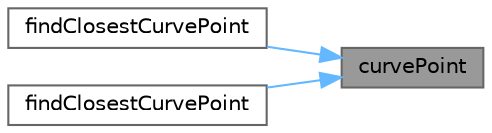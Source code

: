 digraph "curvePoint"
{
 // LATEX_PDF_SIZE
  bgcolor="transparent";
  edge [fontname=Helvetica,fontsize=10,labelfontname=Helvetica,labelfontsize=10];
  node [fontname=Helvetica,fontsize=10,shape=box,height=0.2,width=0.4];
  rankdir="RL";
  Node1 [id="Node000001",label="curvePoint",height=0.2,width=0.4,color="gray40", fillcolor="grey60", style="filled", fontcolor="black",tooltip=" "];
  Node1 -> Node2 [id="edge1_Node000001_Node000002",dir="back",color="steelblue1",style="solid",tooltip=" "];
  Node2 [id="Node000002",label="findClosestCurvePoint",height=0.2,width=0.4,color="grey40", fillcolor="white", style="filled",URL="$classFoam_1_1NURBS3DCurve.html#a82646529d5b9fe9bc40c62a7fba3fff5",tooltip=" "];
  Node1 -> Node3 [id="edge2_Node000001_Node000003",dir="back",color="steelblue1",style="solid",tooltip=" "];
  Node3 [id="Node000003",label="findClosestCurvePoint",height=0.2,width=0.4,color="grey40", fillcolor="white", style="filled",URL="$classFoam_1_1NURBS3DCurve.html#a6a5a05c4164c29424d77407e8ca07d6e",tooltip=" "];
}
